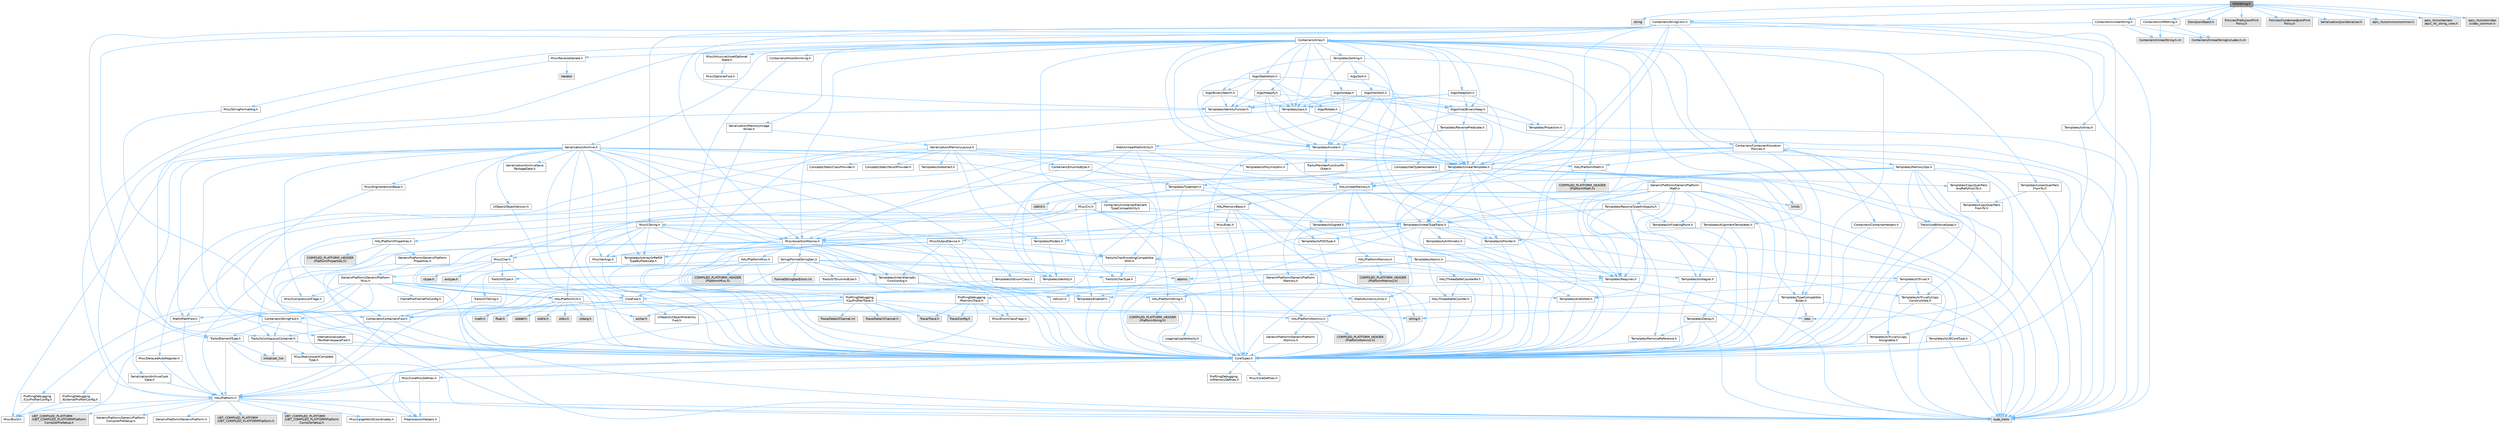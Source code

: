 digraph "UtilsString.h"
{
 // INTERACTIVE_SVG=YES
 // LATEX_PDF_SIZE
  bgcolor="transparent";
  edge [fontname=Helvetica,fontsize=10,labelfontname=Helvetica,labelfontsize=10];
  node [fontname=Helvetica,fontsize=10,shape=box,height=0.2,width=0.4];
  Node1 [id="Node000001",label="UtilsString.h",height=0.2,width=0.4,color="gray40", fillcolor="grey60", style="filled", fontcolor="black",tooltip=" "];
  Node1 -> Node2 [id="edge1_Node000001_Node000002",color="steelblue1",style="solid",tooltip=" "];
  Node2 [id="Node000002",label="string",height=0.2,width=0.4,color="grey60", fillcolor="#E0E0E0", style="filled",tooltip=" "];
  Node1 -> Node3 [id="edge2_Node000001_Node000003",color="steelblue1",style="solid",tooltip=" "];
  Node3 [id="Node000003",label="Containers/StringConv.h",height=0.2,width=0.4,color="grey40", fillcolor="white", style="filled",URL="$d3/ddf/StringConv_8h.html",tooltip=" "];
  Node3 -> Node4 [id="edge3_Node000003_Node000004",color="steelblue1",style="solid",tooltip=" "];
  Node4 [id="Node000004",label="CoreTypes.h",height=0.2,width=0.4,color="grey40", fillcolor="white", style="filled",URL="$dc/dec/CoreTypes_8h.html",tooltip=" "];
  Node4 -> Node5 [id="edge4_Node000004_Node000005",color="steelblue1",style="solid",tooltip=" "];
  Node5 [id="Node000005",label="HAL/Platform.h",height=0.2,width=0.4,color="grey40", fillcolor="white", style="filled",URL="$d9/dd0/Platform_8h.html",tooltip=" "];
  Node5 -> Node6 [id="edge5_Node000005_Node000006",color="steelblue1",style="solid",tooltip=" "];
  Node6 [id="Node000006",label="Misc/Build.h",height=0.2,width=0.4,color="grey40", fillcolor="white", style="filled",URL="$d3/dbb/Build_8h.html",tooltip=" "];
  Node5 -> Node7 [id="edge6_Node000005_Node000007",color="steelblue1",style="solid",tooltip=" "];
  Node7 [id="Node000007",label="Misc/LargeWorldCoordinates.h",height=0.2,width=0.4,color="grey40", fillcolor="white", style="filled",URL="$d2/dcb/LargeWorldCoordinates_8h.html",tooltip=" "];
  Node5 -> Node8 [id="edge7_Node000005_Node000008",color="steelblue1",style="solid",tooltip=" "];
  Node8 [id="Node000008",label="type_traits",height=0.2,width=0.4,color="grey60", fillcolor="#E0E0E0", style="filled",tooltip=" "];
  Node5 -> Node9 [id="edge8_Node000005_Node000009",color="steelblue1",style="solid",tooltip=" "];
  Node9 [id="Node000009",label="PreprocessorHelpers.h",height=0.2,width=0.4,color="grey40", fillcolor="white", style="filled",URL="$db/ddb/PreprocessorHelpers_8h.html",tooltip=" "];
  Node5 -> Node10 [id="edge9_Node000005_Node000010",color="steelblue1",style="solid",tooltip=" "];
  Node10 [id="Node000010",label="UBT_COMPILED_PLATFORM\l/UBT_COMPILED_PLATFORMPlatform\lCompilerPreSetup.h",height=0.2,width=0.4,color="grey60", fillcolor="#E0E0E0", style="filled",tooltip=" "];
  Node5 -> Node11 [id="edge10_Node000005_Node000011",color="steelblue1",style="solid",tooltip=" "];
  Node11 [id="Node000011",label="GenericPlatform/GenericPlatform\lCompilerPreSetup.h",height=0.2,width=0.4,color="grey40", fillcolor="white", style="filled",URL="$d9/dc8/GenericPlatformCompilerPreSetup_8h.html",tooltip=" "];
  Node5 -> Node12 [id="edge11_Node000005_Node000012",color="steelblue1",style="solid",tooltip=" "];
  Node12 [id="Node000012",label="GenericPlatform/GenericPlatform.h",height=0.2,width=0.4,color="grey40", fillcolor="white", style="filled",URL="$d6/d84/GenericPlatform_8h.html",tooltip=" "];
  Node5 -> Node13 [id="edge12_Node000005_Node000013",color="steelblue1",style="solid",tooltip=" "];
  Node13 [id="Node000013",label="UBT_COMPILED_PLATFORM\l/UBT_COMPILED_PLATFORMPlatform.h",height=0.2,width=0.4,color="grey60", fillcolor="#E0E0E0", style="filled",tooltip=" "];
  Node5 -> Node14 [id="edge13_Node000005_Node000014",color="steelblue1",style="solid",tooltip=" "];
  Node14 [id="Node000014",label="UBT_COMPILED_PLATFORM\l/UBT_COMPILED_PLATFORMPlatform\lCompilerSetup.h",height=0.2,width=0.4,color="grey60", fillcolor="#E0E0E0", style="filled",tooltip=" "];
  Node4 -> Node15 [id="edge14_Node000004_Node000015",color="steelblue1",style="solid",tooltip=" "];
  Node15 [id="Node000015",label="ProfilingDebugging\l/UMemoryDefines.h",height=0.2,width=0.4,color="grey40", fillcolor="white", style="filled",URL="$d2/da2/UMemoryDefines_8h.html",tooltip=" "];
  Node4 -> Node16 [id="edge15_Node000004_Node000016",color="steelblue1",style="solid",tooltip=" "];
  Node16 [id="Node000016",label="Misc/CoreMiscDefines.h",height=0.2,width=0.4,color="grey40", fillcolor="white", style="filled",URL="$da/d38/CoreMiscDefines_8h.html",tooltip=" "];
  Node16 -> Node5 [id="edge16_Node000016_Node000005",color="steelblue1",style="solid",tooltip=" "];
  Node16 -> Node9 [id="edge17_Node000016_Node000009",color="steelblue1",style="solid",tooltip=" "];
  Node4 -> Node17 [id="edge18_Node000004_Node000017",color="steelblue1",style="solid",tooltip=" "];
  Node17 [id="Node000017",label="Misc/CoreDefines.h",height=0.2,width=0.4,color="grey40", fillcolor="white", style="filled",URL="$d3/dd2/CoreDefines_8h.html",tooltip=" "];
  Node3 -> Node18 [id="edge19_Node000003_Node000018",color="steelblue1",style="solid",tooltip=" "];
  Node18 [id="Node000018",label="Misc/AssertionMacros.h",height=0.2,width=0.4,color="grey40", fillcolor="white", style="filled",URL="$d0/dfa/AssertionMacros_8h.html",tooltip=" "];
  Node18 -> Node4 [id="edge20_Node000018_Node000004",color="steelblue1",style="solid",tooltip=" "];
  Node18 -> Node5 [id="edge21_Node000018_Node000005",color="steelblue1",style="solid",tooltip=" "];
  Node18 -> Node19 [id="edge22_Node000018_Node000019",color="steelblue1",style="solid",tooltip=" "];
  Node19 [id="Node000019",label="HAL/PlatformMisc.h",height=0.2,width=0.4,color="grey40", fillcolor="white", style="filled",URL="$d0/df5/PlatformMisc_8h.html",tooltip=" "];
  Node19 -> Node4 [id="edge23_Node000019_Node000004",color="steelblue1",style="solid",tooltip=" "];
  Node19 -> Node20 [id="edge24_Node000019_Node000020",color="steelblue1",style="solid",tooltip=" "];
  Node20 [id="Node000020",label="GenericPlatform/GenericPlatform\lMisc.h",height=0.2,width=0.4,color="grey40", fillcolor="white", style="filled",URL="$db/d9a/GenericPlatformMisc_8h.html",tooltip=" "];
  Node20 -> Node21 [id="edge25_Node000020_Node000021",color="steelblue1",style="solid",tooltip=" "];
  Node21 [id="Node000021",label="Containers/StringFwd.h",height=0.2,width=0.4,color="grey40", fillcolor="white", style="filled",URL="$df/d37/StringFwd_8h.html",tooltip=" "];
  Node21 -> Node4 [id="edge26_Node000021_Node000004",color="steelblue1",style="solid",tooltip=" "];
  Node21 -> Node22 [id="edge27_Node000021_Node000022",color="steelblue1",style="solid",tooltip=" "];
  Node22 [id="Node000022",label="Traits/ElementType.h",height=0.2,width=0.4,color="grey40", fillcolor="white", style="filled",URL="$d5/d4f/ElementType_8h.html",tooltip=" "];
  Node22 -> Node5 [id="edge28_Node000022_Node000005",color="steelblue1",style="solid",tooltip=" "];
  Node22 -> Node23 [id="edge29_Node000022_Node000023",color="steelblue1",style="solid",tooltip=" "];
  Node23 [id="Node000023",label="initializer_list",height=0.2,width=0.4,color="grey60", fillcolor="#E0E0E0", style="filled",tooltip=" "];
  Node22 -> Node8 [id="edge30_Node000022_Node000008",color="steelblue1",style="solid",tooltip=" "];
  Node21 -> Node24 [id="edge31_Node000021_Node000024",color="steelblue1",style="solid",tooltip=" "];
  Node24 [id="Node000024",label="Traits/IsContiguousContainer.h",height=0.2,width=0.4,color="grey40", fillcolor="white", style="filled",URL="$d5/d3c/IsContiguousContainer_8h.html",tooltip=" "];
  Node24 -> Node4 [id="edge32_Node000024_Node000004",color="steelblue1",style="solid",tooltip=" "];
  Node24 -> Node25 [id="edge33_Node000024_Node000025",color="steelblue1",style="solid",tooltip=" "];
  Node25 [id="Node000025",label="Misc/StaticAssertComplete\lType.h",height=0.2,width=0.4,color="grey40", fillcolor="white", style="filled",URL="$d5/d4e/StaticAssertCompleteType_8h.html",tooltip=" "];
  Node24 -> Node23 [id="edge34_Node000024_Node000023",color="steelblue1",style="solid",tooltip=" "];
  Node20 -> Node26 [id="edge35_Node000020_Node000026",color="steelblue1",style="solid",tooltip=" "];
  Node26 [id="Node000026",label="CoreFwd.h",height=0.2,width=0.4,color="grey40", fillcolor="white", style="filled",URL="$d1/d1e/CoreFwd_8h.html",tooltip=" "];
  Node26 -> Node4 [id="edge36_Node000026_Node000004",color="steelblue1",style="solid",tooltip=" "];
  Node26 -> Node27 [id="edge37_Node000026_Node000027",color="steelblue1",style="solid",tooltip=" "];
  Node27 [id="Node000027",label="Containers/ContainersFwd.h",height=0.2,width=0.4,color="grey40", fillcolor="white", style="filled",URL="$d4/d0a/ContainersFwd_8h.html",tooltip=" "];
  Node27 -> Node5 [id="edge38_Node000027_Node000005",color="steelblue1",style="solid",tooltip=" "];
  Node27 -> Node4 [id="edge39_Node000027_Node000004",color="steelblue1",style="solid",tooltip=" "];
  Node27 -> Node24 [id="edge40_Node000027_Node000024",color="steelblue1",style="solid",tooltip=" "];
  Node26 -> Node28 [id="edge41_Node000026_Node000028",color="steelblue1",style="solid",tooltip=" "];
  Node28 [id="Node000028",label="Math/MathFwd.h",height=0.2,width=0.4,color="grey40", fillcolor="white", style="filled",URL="$d2/d10/MathFwd_8h.html",tooltip=" "];
  Node28 -> Node5 [id="edge42_Node000028_Node000005",color="steelblue1",style="solid",tooltip=" "];
  Node26 -> Node29 [id="edge43_Node000026_Node000029",color="steelblue1",style="solid",tooltip=" "];
  Node29 [id="Node000029",label="UObject/UObjectHierarchy\lFwd.h",height=0.2,width=0.4,color="grey40", fillcolor="white", style="filled",URL="$d3/d13/UObjectHierarchyFwd_8h.html",tooltip=" "];
  Node20 -> Node4 [id="edge44_Node000020_Node000004",color="steelblue1",style="solid",tooltip=" "];
  Node20 -> Node30 [id="edge45_Node000020_Node000030",color="steelblue1",style="solid",tooltip=" "];
  Node30 [id="Node000030",label="FramePro/FrameProConfig.h",height=0.2,width=0.4,color="grey40", fillcolor="white", style="filled",URL="$d7/d90/FrameProConfig_8h.html",tooltip=" "];
  Node20 -> Node31 [id="edge46_Node000020_Node000031",color="steelblue1",style="solid",tooltip=" "];
  Node31 [id="Node000031",label="HAL/PlatformCrt.h",height=0.2,width=0.4,color="grey40", fillcolor="white", style="filled",URL="$d8/d75/PlatformCrt_8h.html",tooltip=" "];
  Node31 -> Node32 [id="edge47_Node000031_Node000032",color="steelblue1",style="solid",tooltip=" "];
  Node32 [id="Node000032",label="new",height=0.2,width=0.4,color="grey60", fillcolor="#E0E0E0", style="filled",tooltip=" "];
  Node31 -> Node33 [id="edge48_Node000031_Node000033",color="steelblue1",style="solid",tooltip=" "];
  Node33 [id="Node000033",label="wchar.h",height=0.2,width=0.4,color="grey60", fillcolor="#E0E0E0", style="filled",tooltip=" "];
  Node31 -> Node34 [id="edge49_Node000031_Node000034",color="steelblue1",style="solid",tooltip=" "];
  Node34 [id="Node000034",label="stddef.h",height=0.2,width=0.4,color="grey60", fillcolor="#E0E0E0", style="filled",tooltip=" "];
  Node31 -> Node35 [id="edge50_Node000031_Node000035",color="steelblue1",style="solid",tooltip=" "];
  Node35 [id="Node000035",label="stdlib.h",height=0.2,width=0.4,color="grey60", fillcolor="#E0E0E0", style="filled",tooltip=" "];
  Node31 -> Node36 [id="edge51_Node000031_Node000036",color="steelblue1",style="solid",tooltip=" "];
  Node36 [id="Node000036",label="stdio.h",height=0.2,width=0.4,color="grey60", fillcolor="#E0E0E0", style="filled",tooltip=" "];
  Node31 -> Node37 [id="edge52_Node000031_Node000037",color="steelblue1",style="solid",tooltip=" "];
  Node37 [id="Node000037",label="stdarg.h",height=0.2,width=0.4,color="grey60", fillcolor="#E0E0E0", style="filled",tooltip=" "];
  Node31 -> Node38 [id="edge53_Node000031_Node000038",color="steelblue1",style="solid",tooltip=" "];
  Node38 [id="Node000038",label="math.h",height=0.2,width=0.4,color="grey60", fillcolor="#E0E0E0", style="filled",tooltip=" "];
  Node31 -> Node39 [id="edge54_Node000031_Node000039",color="steelblue1",style="solid",tooltip=" "];
  Node39 [id="Node000039",label="float.h",height=0.2,width=0.4,color="grey60", fillcolor="#E0E0E0", style="filled",tooltip=" "];
  Node31 -> Node40 [id="edge55_Node000031_Node000040",color="steelblue1",style="solid",tooltip=" "];
  Node40 [id="Node000040",label="string.h",height=0.2,width=0.4,color="grey60", fillcolor="#E0E0E0", style="filled",tooltip=" "];
  Node20 -> Node41 [id="edge56_Node000020_Node000041",color="steelblue1",style="solid",tooltip=" "];
  Node41 [id="Node000041",label="Math/NumericLimits.h",height=0.2,width=0.4,color="grey40", fillcolor="white", style="filled",URL="$df/d1b/NumericLimits_8h.html",tooltip=" "];
  Node41 -> Node4 [id="edge57_Node000041_Node000004",color="steelblue1",style="solid",tooltip=" "];
  Node20 -> Node42 [id="edge58_Node000020_Node000042",color="steelblue1",style="solid",tooltip=" "];
  Node42 [id="Node000042",label="Misc/CompressionFlags.h",height=0.2,width=0.4,color="grey40", fillcolor="white", style="filled",URL="$d9/d76/CompressionFlags_8h.html",tooltip=" "];
  Node20 -> Node43 [id="edge59_Node000020_Node000043",color="steelblue1",style="solid",tooltip=" "];
  Node43 [id="Node000043",label="Misc/EnumClassFlags.h",height=0.2,width=0.4,color="grey40", fillcolor="white", style="filled",URL="$d8/de7/EnumClassFlags_8h.html",tooltip=" "];
  Node20 -> Node44 [id="edge60_Node000020_Node000044",color="steelblue1",style="solid",tooltip=" "];
  Node44 [id="Node000044",label="ProfilingDebugging\l/CsvProfilerConfig.h",height=0.2,width=0.4,color="grey40", fillcolor="white", style="filled",URL="$d3/d88/CsvProfilerConfig_8h.html",tooltip=" "];
  Node44 -> Node6 [id="edge61_Node000044_Node000006",color="steelblue1",style="solid",tooltip=" "];
  Node20 -> Node45 [id="edge62_Node000020_Node000045",color="steelblue1",style="solid",tooltip=" "];
  Node45 [id="Node000045",label="ProfilingDebugging\l/ExternalProfilerConfig.h",height=0.2,width=0.4,color="grey40", fillcolor="white", style="filled",URL="$d3/dbb/ExternalProfilerConfig_8h.html",tooltip=" "];
  Node45 -> Node6 [id="edge63_Node000045_Node000006",color="steelblue1",style="solid",tooltip=" "];
  Node19 -> Node46 [id="edge64_Node000019_Node000046",color="steelblue1",style="solid",tooltip=" "];
  Node46 [id="Node000046",label="COMPILED_PLATFORM_HEADER\l(PlatformMisc.h)",height=0.2,width=0.4,color="grey60", fillcolor="#E0E0E0", style="filled",tooltip=" "];
  Node19 -> Node47 [id="edge65_Node000019_Node000047",color="steelblue1",style="solid",tooltip=" "];
  Node47 [id="Node000047",label="ProfilingDebugging\l/CpuProfilerTrace.h",height=0.2,width=0.4,color="grey40", fillcolor="white", style="filled",URL="$da/dcb/CpuProfilerTrace_8h.html",tooltip=" "];
  Node47 -> Node4 [id="edge66_Node000047_Node000004",color="steelblue1",style="solid",tooltip=" "];
  Node47 -> Node27 [id="edge67_Node000047_Node000027",color="steelblue1",style="solid",tooltip=" "];
  Node47 -> Node48 [id="edge68_Node000047_Node000048",color="steelblue1",style="solid",tooltip=" "];
  Node48 [id="Node000048",label="HAL/PlatformAtomics.h",height=0.2,width=0.4,color="grey40", fillcolor="white", style="filled",URL="$d3/d36/PlatformAtomics_8h.html",tooltip=" "];
  Node48 -> Node4 [id="edge69_Node000048_Node000004",color="steelblue1",style="solid",tooltip=" "];
  Node48 -> Node49 [id="edge70_Node000048_Node000049",color="steelblue1",style="solid",tooltip=" "];
  Node49 [id="Node000049",label="GenericPlatform/GenericPlatform\lAtomics.h",height=0.2,width=0.4,color="grey40", fillcolor="white", style="filled",URL="$da/d72/GenericPlatformAtomics_8h.html",tooltip=" "];
  Node49 -> Node4 [id="edge71_Node000049_Node000004",color="steelblue1",style="solid",tooltip=" "];
  Node48 -> Node50 [id="edge72_Node000048_Node000050",color="steelblue1",style="solid",tooltip=" "];
  Node50 [id="Node000050",label="COMPILED_PLATFORM_HEADER\l(PlatformAtomics.h)",height=0.2,width=0.4,color="grey60", fillcolor="#E0E0E0", style="filled",tooltip=" "];
  Node47 -> Node9 [id="edge73_Node000047_Node000009",color="steelblue1",style="solid",tooltip=" "];
  Node47 -> Node6 [id="edge74_Node000047_Node000006",color="steelblue1",style="solid",tooltip=" "];
  Node47 -> Node51 [id="edge75_Node000047_Node000051",color="steelblue1",style="solid",tooltip=" "];
  Node51 [id="Node000051",label="Trace/Config.h",height=0.2,width=0.4,color="grey60", fillcolor="#E0E0E0", style="filled",tooltip=" "];
  Node47 -> Node52 [id="edge76_Node000047_Node000052",color="steelblue1",style="solid",tooltip=" "];
  Node52 [id="Node000052",label="Trace/Detail/Channel.h",height=0.2,width=0.4,color="grey60", fillcolor="#E0E0E0", style="filled",tooltip=" "];
  Node47 -> Node53 [id="edge77_Node000047_Node000053",color="steelblue1",style="solid",tooltip=" "];
  Node53 [id="Node000053",label="Trace/Detail/Channel.inl",height=0.2,width=0.4,color="grey60", fillcolor="#E0E0E0", style="filled",tooltip=" "];
  Node47 -> Node54 [id="edge78_Node000047_Node000054",color="steelblue1",style="solid",tooltip=" "];
  Node54 [id="Node000054",label="Trace/Trace.h",height=0.2,width=0.4,color="grey60", fillcolor="#E0E0E0", style="filled",tooltip=" "];
  Node18 -> Node9 [id="edge79_Node000018_Node000009",color="steelblue1",style="solid",tooltip=" "];
  Node18 -> Node55 [id="edge80_Node000018_Node000055",color="steelblue1",style="solid",tooltip=" "];
  Node55 [id="Node000055",label="Templates/EnableIf.h",height=0.2,width=0.4,color="grey40", fillcolor="white", style="filled",URL="$d7/d60/EnableIf_8h.html",tooltip=" "];
  Node55 -> Node4 [id="edge81_Node000055_Node000004",color="steelblue1",style="solid",tooltip=" "];
  Node18 -> Node56 [id="edge82_Node000018_Node000056",color="steelblue1",style="solid",tooltip=" "];
  Node56 [id="Node000056",label="Templates/IsArrayOrRefOf\lTypeByPredicate.h",height=0.2,width=0.4,color="grey40", fillcolor="white", style="filled",URL="$d6/da1/IsArrayOrRefOfTypeByPredicate_8h.html",tooltip=" "];
  Node56 -> Node4 [id="edge83_Node000056_Node000004",color="steelblue1",style="solid",tooltip=" "];
  Node18 -> Node57 [id="edge84_Node000018_Node000057",color="steelblue1",style="solid",tooltip=" "];
  Node57 [id="Node000057",label="Templates/IsValidVariadic\lFunctionArg.h",height=0.2,width=0.4,color="grey40", fillcolor="white", style="filled",URL="$d0/dc8/IsValidVariadicFunctionArg_8h.html",tooltip=" "];
  Node57 -> Node4 [id="edge85_Node000057_Node000004",color="steelblue1",style="solid",tooltip=" "];
  Node57 -> Node58 [id="edge86_Node000057_Node000058",color="steelblue1",style="solid",tooltip=" "];
  Node58 [id="Node000058",label="IsEnum.h",height=0.2,width=0.4,color="grey40", fillcolor="white", style="filled",URL="$d4/de5/IsEnum_8h.html",tooltip=" "];
  Node57 -> Node8 [id="edge87_Node000057_Node000008",color="steelblue1",style="solid",tooltip=" "];
  Node18 -> Node59 [id="edge88_Node000018_Node000059",color="steelblue1",style="solid",tooltip=" "];
  Node59 [id="Node000059",label="Traits/IsCharEncodingCompatible\lWith.h",height=0.2,width=0.4,color="grey40", fillcolor="white", style="filled",URL="$df/dd1/IsCharEncodingCompatibleWith_8h.html",tooltip=" "];
  Node59 -> Node8 [id="edge89_Node000059_Node000008",color="steelblue1",style="solid",tooltip=" "];
  Node59 -> Node60 [id="edge90_Node000059_Node000060",color="steelblue1",style="solid",tooltip=" "];
  Node60 [id="Node000060",label="Traits/IsCharType.h",height=0.2,width=0.4,color="grey40", fillcolor="white", style="filled",URL="$db/d51/IsCharType_8h.html",tooltip=" "];
  Node60 -> Node4 [id="edge91_Node000060_Node000004",color="steelblue1",style="solid",tooltip=" "];
  Node18 -> Node61 [id="edge92_Node000018_Node000061",color="steelblue1",style="solid",tooltip=" "];
  Node61 [id="Node000061",label="Misc/VarArgs.h",height=0.2,width=0.4,color="grey40", fillcolor="white", style="filled",URL="$d5/d6f/VarArgs_8h.html",tooltip=" "];
  Node61 -> Node4 [id="edge93_Node000061_Node000004",color="steelblue1",style="solid",tooltip=" "];
  Node18 -> Node62 [id="edge94_Node000018_Node000062",color="steelblue1",style="solid",tooltip=" "];
  Node62 [id="Node000062",label="String/FormatStringSan.h",height=0.2,width=0.4,color="grey40", fillcolor="white", style="filled",URL="$d3/d8b/FormatStringSan_8h.html",tooltip=" "];
  Node62 -> Node8 [id="edge95_Node000062_Node000008",color="steelblue1",style="solid",tooltip=" "];
  Node62 -> Node4 [id="edge96_Node000062_Node000004",color="steelblue1",style="solid",tooltip=" "];
  Node62 -> Node63 [id="edge97_Node000062_Node000063",color="steelblue1",style="solid",tooltip=" "];
  Node63 [id="Node000063",label="Templates/Requires.h",height=0.2,width=0.4,color="grey40", fillcolor="white", style="filled",URL="$dc/d96/Requires_8h.html",tooltip=" "];
  Node63 -> Node55 [id="edge98_Node000063_Node000055",color="steelblue1",style="solid",tooltip=" "];
  Node63 -> Node8 [id="edge99_Node000063_Node000008",color="steelblue1",style="solid",tooltip=" "];
  Node62 -> Node64 [id="edge100_Node000062_Node000064",color="steelblue1",style="solid",tooltip=" "];
  Node64 [id="Node000064",label="Templates/Identity.h",height=0.2,width=0.4,color="grey40", fillcolor="white", style="filled",URL="$d0/dd5/Identity_8h.html",tooltip=" "];
  Node62 -> Node57 [id="edge101_Node000062_Node000057",color="steelblue1",style="solid",tooltip=" "];
  Node62 -> Node60 [id="edge102_Node000062_Node000060",color="steelblue1",style="solid",tooltip=" "];
  Node62 -> Node65 [id="edge103_Node000062_Node000065",color="steelblue1",style="solid",tooltip=" "];
  Node65 [id="Node000065",label="Traits/IsTEnumAsByte.h",height=0.2,width=0.4,color="grey40", fillcolor="white", style="filled",URL="$d1/de6/IsTEnumAsByte_8h.html",tooltip=" "];
  Node62 -> Node66 [id="edge104_Node000062_Node000066",color="steelblue1",style="solid",tooltip=" "];
  Node66 [id="Node000066",label="Traits/IsTString.h",height=0.2,width=0.4,color="grey40", fillcolor="white", style="filled",URL="$d0/df8/IsTString_8h.html",tooltip=" "];
  Node66 -> Node27 [id="edge105_Node000066_Node000027",color="steelblue1",style="solid",tooltip=" "];
  Node62 -> Node27 [id="edge106_Node000062_Node000027",color="steelblue1",style="solid",tooltip=" "];
  Node62 -> Node67 [id="edge107_Node000062_Node000067",color="steelblue1",style="solid",tooltip=" "];
  Node67 [id="Node000067",label="FormatStringSanErrors.inl",height=0.2,width=0.4,color="grey60", fillcolor="#E0E0E0", style="filled",tooltip=" "];
  Node18 -> Node68 [id="edge108_Node000018_Node000068",color="steelblue1",style="solid",tooltip=" "];
  Node68 [id="Node000068",label="atomic",height=0.2,width=0.4,color="grey60", fillcolor="#E0E0E0", style="filled",tooltip=" "];
  Node3 -> Node69 [id="edge109_Node000003_Node000069",color="steelblue1",style="solid",tooltip=" "];
  Node69 [id="Node000069",label="Containers/ContainerAllocation\lPolicies.h",height=0.2,width=0.4,color="grey40", fillcolor="white", style="filled",URL="$d7/dff/ContainerAllocationPolicies_8h.html",tooltip=" "];
  Node69 -> Node4 [id="edge110_Node000069_Node000004",color="steelblue1",style="solid",tooltip=" "];
  Node69 -> Node70 [id="edge111_Node000069_Node000070",color="steelblue1",style="solid",tooltip=" "];
  Node70 [id="Node000070",label="Containers/ContainerHelpers.h",height=0.2,width=0.4,color="grey40", fillcolor="white", style="filled",URL="$d7/d33/ContainerHelpers_8h.html",tooltip=" "];
  Node70 -> Node4 [id="edge112_Node000070_Node000004",color="steelblue1",style="solid",tooltip=" "];
  Node69 -> Node69 [id="edge113_Node000069_Node000069",color="steelblue1",style="solid",tooltip=" "];
  Node69 -> Node71 [id="edge114_Node000069_Node000071",color="steelblue1",style="solid",tooltip=" "];
  Node71 [id="Node000071",label="HAL/PlatformMath.h",height=0.2,width=0.4,color="grey40", fillcolor="white", style="filled",URL="$dc/d53/PlatformMath_8h.html",tooltip=" "];
  Node71 -> Node4 [id="edge115_Node000071_Node000004",color="steelblue1",style="solid",tooltip=" "];
  Node71 -> Node72 [id="edge116_Node000071_Node000072",color="steelblue1",style="solid",tooltip=" "];
  Node72 [id="Node000072",label="GenericPlatform/GenericPlatform\lMath.h",height=0.2,width=0.4,color="grey40", fillcolor="white", style="filled",URL="$d5/d79/GenericPlatformMath_8h.html",tooltip=" "];
  Node72 -> Node4 [id="edge117_Node000072_Node000004",color="steelblue1",style="solid",tooltip=" "];
  Node72 -> Node27 [id="edge118_Node000072_Node000027",color="steelblue1",style="solid",tooltip=" "];
  Node72 -> Node31 [id="edge119_Node000072_Node000031",color="steelblue1",style="solid",tooltip=" "];
  Node72 -> Node73 [id="edge120_Node000072_Node000073",color="steelblue1",style="solid",tooltip=" "];
  Node73 [id="Node000073",label="Templates/AndOrNot.h",height=0.2,width=0.4,color="grey40", fillcolor="white", style="filled",URL="$db/d0a/AndOrNot_8h.html",tooltip=" "];
  Node73 -> Node4 [id="edge121_Node000073_Node000004",color="steelblue1",style="solid",tooltip=" "];
  Node72 -> Node74 [id="edge122_Node000072_Node000074",color="steelblue1",style="solid",tooltip=" "];
  Node74 [id="Node000074",label="Templates/Decay.h",height=0.2,width=0.4,color="grey40", fillcolor="white", style="filled",URL="$dd/d0f/Decay_8h.html",tooltip=" "];
  Node74 -> Node4 [id="edge123_Node000074_Node000004",color="steelblue1",style="solid",tooltip=" "];
  Node74 -> Node75 [id="edge124_Node000074_Node000075",color="steelblue1",style="solid",tooltip=" "];
  Node75 [id="Node000075",label="Templates/RemoveReference.h",height=0.2,width=0.4,color="grey40", fillcolor="white", style="filled",URL="$da/dbe/RemoveReference_8h.html",tooltip=" "];
  Node75 -> Node4 [id="edge125_Node000075_Node000004",color="steelblue1",style="solid",tooltip=" "];
  Node74 -> Node8 [id="edge126_Node000074_Node000008",color="steelblue1",style="solid",tooltip=" "];
  Node72 -> Node76 [id="edge127_Node000072_Node000076",color="steelblue1",style="solid",tooltip=" "];
  Node76 [id="Node000076",label="Templates/IsFloatingPoint.h",height=0.2,width=0.4,color="grey40", fillcolor="white", style="filled",URL="$d3/d11/IsFloatingPoint_8h.html",tooltip=" "];
  Node76 -> Node4 [id="edge128_Node000076_Node000004",color="steelblue1",style="solid",tooltip=" "];
  Node72 -> Node77 [id="edge129_Node000072_Node000077",color="steelblue1",style="solid",tooltip=" "];
  Node77 [id="Node000077",label="Templates/UnrealTypeTraits.h",height=0.2,width=0.4,color="grey40", fillcolor="white", style="filled",URL="$d2/d2d/UnrealTypeTraits_8h.html",tooltip=" "];
  Node77 -> Node4 [id="edge130_Node000077_Node000004",color="steelblue1",style="solid",tooltip=" "];
  Node77 -> Node78 [id="edge131_Node000077_Node000078",color="steelblue1",style="solid",tooltip=" "];
  Node78 [id="Node000078",label="Templates/IsPointer.h",height=0.2,width=0.4,color="grey40", fillcolor="white", style="filled",URL="$d7/d05/IsPointer_8h.html",tooltip=" "];
  Node78 -> Node4 [id="edge132_Node000078_Node000004",color="steelblue1",style="solid",tooltip=" "];
  Node77 -> Node18 [id="edge133_Node000077_Node000018",color="steelblue1",style="solid",tooltip=" "];
  Node77 -> Node73 [id="edge134_Node000077_Node000073",color="steelblue1",style="solid",tooltip=" "];
  Node77 -> Node55 [id="edge135_Node000077_Node000055",color="steelblue1",style="solid",tooltip=" "];
  Node77 -> Node79 [id="edge136_Node000077_Node000079",color="steelblue1",style="solid",tooltip=" "];
  Node79 [id="Node000079",label="Templates/IsArithmetic.h",height=0.2,width=0.4,color="grey40", fillcolor="white", style="filled",URL="$d2/d5d/IsArithmetic_8h.html",tooltip=" "];
  Node79 -> Node4 [id="edge137_Node000079_Node000004",color="steelblue1",style="solid",tooltip=" "];
  Node77 -> Node58 [id="edge138_Node000077_Node000058",color="steelblue1",style="solid",tooltip=" "];
  Node77 -> Node80 [id="edge139_Node000077_Node000080",color="steelblue1",style="solid",tooltip=" "];
  Node80 [id="Node000080",label="Templates/Models.h",height=0.2,width=0.4,color="grey40", fillcolor="white", style="filled",URL="$d3/d0c/Models_8h.html",tooltip=" "];
  Node80 -> Node64 [id="edge140_Node000080_Node000064",color="steelblue1",style="solid",tooltip=" "];
  Node77 -> Node81 [id="edge141_Node000077_Node000081",color="steelblue1",style="solid",tooltip=" "];
  Node81 [id="Node000081",label="Templates/IsPODType.h",height=0.2,width=0.4,color="grey40", fillcolor="white", style="filled",URL="$d7/db1/IsPODType_8h.html",tooltip=" "];
  Node81 -> Node4 [id="edge142_Node000081_Node000004",color="steelblue1",style="solid",tooltip=" "];
  Node77 -> Node82 [id="edge143_Node000077_Node000082",color="steelblue1",style="solid",tooltip=" "];
  Node82 [id="Node000082",label="Templates/IsUECoreType.h",height=0.2,width=0.4,color="grey40", fillcolor="white", style="filled",URL="$d1/db8/IsUECoreType_8h.html",tooltip=" "];
  Node82 -> Node4 [id="edge144_Node000082_Node000004",color="steelblue1",style="solid",tooltip=" "];
  Node82 -> Node8 [id="edge145_Node000082_Node000008",color="steelblue1",style="solid",tooltip=" "];
  Node77 -> Node83 [id="edge146_Node000077_Node000083",color="steelblue1",style="solid",tooltip=" "];
  Node83 [id="Node000083",label="Templates/IsTriviallyCopy\lConstructible.h",height=0.2,width=0.4,color="grey40", fillcolor="white", style="filled",URL="$d3/d78/IsTriviallyCopyConstructible_8h.html",tooltip=" "];
  Node83 -> Node4 [id="edge147_Node000083_Node000004",color="steelblue1",style="solid",tooltip=" "];
  Node83 -> Node8 [id="edge148_Node000083_Node000008",color="steelblue1",style="solid",tooltip=" "];
  Node72 -> Node63 [id="edge149_Node000072_Node000063",color="steelblue1",style="solid",tooltip=" "];
  Node72 -> Node84 [id="edge150_Node000072_Node000084",color="steelblue1",style="solid",tooltip=" "];
  Node84 [id="Node000084",label="Templates/ResolveTypeAmbiguity.h",height=0.2,width=0.4,color="grey40", fillcolor="white", style="filled",URL="$df/d1f/ResolveTypeAmbiguity_8h.html",tooltip=" "];
  Node84 -> Node4 [id="edge151_Node000084_Node000004",color="steelblue1",style="solid",tooltip=" "];
  Node84 -> Node76 [id="edge152_Node000084_Node000076",color="steelblue1",style="solid",tooltip=" "];
  Node84 -> Node77 [id="edge153_Node000084_Node000077",color="steelblue1",style="solid",tooltip=" "];
  Node84 -> Node85 [id="edge154_Node000084_Node000085",color="steelblue1",style="solid",tooltip=" "];
  Node85 [id="Node000085",label="Templates/IsSigned.h",height=0.2,width=0.4,color="grey40", fillcolor="white", style="filled",URL="$d8/dd8/IsSigned_8h.html",tooltip=" "];
  Node85 -> Node4 [id="edge155_Node000085_Node000004",color="steelblue1",style="solid",tooltip=" "];
  Node84 -> Node86 [id="edge156_Node000084_Node000086",color="steelblue1",style="solid",tooltip=" "];
  Node86 [id="Node000086",label="Templates/IsIntegral.h",height=0.2,width=0.4,color="grey40", fillcolor="white", style="filled",URL="$da/d64/IsIntegral_8h.html",tooltip=" "];
  Node86 -> Node4 [id="edge157_Node000086_Node000004",color="steelblue1",style="solid",tooltip=" "];
  Node84 -> Node63 [id="edge158_Node000084_Node000063",color="steelblue1",style="solid",tooltip=" "];
  Node72 -> Node87 [id="edge159_Node000072_Node000087",color="steelblue1",style="solid",tooltip=" "];
  Node87 [id="Node000087",label="Templates/TypeCompatible\lBytes.h",height=0.2,width=0.4,color="grey40", fillcolor="white", style="filled",URL="$df/d0a/TypeCompatibleBytes_8h.html",tooltip=" "];
  Node87 -> Node4 [id="edge160_Node000087_Node000004",color="steelblue1",style="solid",tooltip=" "];
  Node87 -> Node40 [id="edge161_Node000087_Node000040",color="steelblue1",style="solid",tooltip=" "];
  Node87 -> Node32 [id="edge162_Node000087_Node000032",color="steelblue1",style="solid",tooltip=" "];
  Node87 -> Node8 [id="edge163_Node000087_Node000008",color="steelblue1",style="solid",tooltip=" "];
  Node72 -> Node88 [id="edge164_Node000072_Node000088",color="steelblue1",style="solid",tooltip=" "];
  Node88 [id="Node000088",label="limits",height=0.2,width=0.4,color="grey60", fillcolor="#E0E0E0", style="filled",tooltip=" "];
  Node72 -> Node8 [id="edge165_Node000072_Node000008",color="steelblue1",style="solid",tooltip=" "];
  Node71 -> Node89 [id="edge166_Node000071_Node000089",color="steelblue1",style="solid",tooltip=" "];
  Node89 [id="Node000089",label="COMPILED_PLATFORM_HEADER\l(PlatformMath.h)",height=0.2,width=0.4,color="grey60", fillcolor="#E0E0E0", style="filled",tooltip=" "];
  Node69 -> Node90 [id="edge167_Node000069_Node000090",color="steelblue1",style="solid",tooltip=" "];
  Node90 [id="Node000090",label="HAL/UnrealMemory.h",height=0.2,width=0.4,color="grey40", fillcolor="white", style="filled",URL="$d9/d96/UnrealMemory_8h.html",tooltip=" "];
  Node90 -> Node4 [id="edge168_Node000090_Node000004",color="steelblue1",style="solid",tooltip=" "];
  Node90 -> Node91 [id="edge169_Node000090_Node000091",color="steelblue1",style="solid",tooltip=" "];
  Node91 [id="Node000091",label="GenericPlatform/GenericPlatform\lMemory.h",height=0.2,width=0.4,color="grey40", fillcolor="white", style="filled",URL="$dd/d22/GenericPlatformMemory_8h.html",tooltip=" "];
  Node91 -> Node26 [id="edge170_Node000091_Node000026",color="steelblue1",style="solid",tooltip=" "];
  Node91 -> Node4 [id="edge171_Node000091_Node000004",color="steelblue1",style="solid",tooltip=" "];
  Node91 -> Node92 [id="edge172_Node000091_Node000092",color="steelblue1",style="solid",tooltip=" "];
  Node92 [id="Node000092",label="HAL/PlatformString.h",height=0.2,width=0.4,color="grey40", fillcolor="white", style="filled",URL="$db/db5/PlatformString_8h.html",tooltip=" "];
  Node92 -> Node4 [id="edge173_Node000092_Node000004",color="steelblue1",style="solid",tooltip=" "];
  Node92 -> Node93 [id="edge174_Node000092_Node000093",color="steelblue1",style="solid",tooltip=" "];
  Node93 [id="Node000093",label="COMPILED_PLATFORM_HEADER\l(PlatformString.h)",height=0.2,width=0.4,color="grey60", fillcolor="#E0E0E0", style="filled",tooltip=" "];
  Node91 -> Node40 [id="edge175_Node000091_Node000040",color="steelblue1",style="solid",tooltip=" "];
  Node91 -> Node33 [id="edge176_Node000091_Node000033",color="steelblue1",style="solid",tooltip=" "];
  Node90 -> Node94 [id="edge177_Node000090_Node000094",color="steelblue1",style="solid",tooltip=" "];
  Node94 [id="Node000094",label="HAL/MemoryBase.h",height=0.2,width=0.4,color="grey40", fillcolor="white", style="filled",URL="$d6/d9f/MemoryBase_8h.html",tooltip=" "];
  Node94 -> Node4 [id="edge178_Node000094_Node000004",color="steelblue1",style="solid",tooltip=" "];
  Node94 -> Node48 [id="edge179_Node000094_Node000048",color="steelblue1",style="solid",tooltip=" "];
  Node94 -> Node31 [id="edge180_Node000094_Node000031",color="steelblue1",style="solid",tooltip=" "];
  Node94 -> Node95 [id="edge181_Node000094_Node000095",color="steelblue1",style="solid",tooltip=" "];
  Node95 [id="Node000095",label="Misc/Exec.h",height=0.2,width=0.4,color="grey40", fillcolor="white", style="filled",URL="$de/ddb/Exec_8h.html",tooltip=" "];
  Node95 -> Node4 [id="edge182_Node000095_Node000004",color="steelblue1",style="solid",tooltip=" "];
  Node95 -> Node18 [id="edge183_Node000095_Node000018",color="steelblue1",style="solid",tooltip=" "];
  Node94 -> Node96 [id="edge184_Node000094_Node000096",color="steelblue1",style="solid",tooltip=" "];
  Node96 [id="Node000096",label="Misc/OutputDevice.h",height=0.2,width=0.4,color="grey40", fillcolor="white", style="filled",URL="$d7/d32/OutputDevice_8h.html",tooltip=" "];
  Node96 -> Node26 [id="edge185_Node000096_Node000026",color="steelblue1",style="solid",tooltip=" "];
  Node96 -> Node4 [id="edge186_Node000096_Node000004",color="steelblue1",style="solid",tooltip=" "];
  Node96 -> Node97 [id="edge187_Node000096_Node000097",color="steelblue1",style="solid",tooltip=" "];
  Node97 [id="Node000097",label="Logging/LogVerbosity.h",height=0.2,width=0.4,color="grey40", fillcolor="white", style="filled",URL="$d2/d8f/LogVerbosity_8h.html",tooltip=" "];
  Node97 -> Node4 [id="edge188_Node000097_Node000004",color="steelblue1",style="solid",tooltip=" "];
  Node96 -> Node61 [id="edge189_Node000096_Node000061",color="steelblue1",style="solid",tooltip=" "];
  Node96 -> Node56 [id="edge190_Node000096_Node000056",color="steelblue1",style="solid",tooltip=" "];
  Node96 -> Node57 [id="edge191_Node000096_Node000057",color="steelblue1",style="solid",tooltip=" "];
  Node96 -> Node59 [id="edge192_Node000096_Node000059",color="steelblue1",style="solid",tooltip=" "];
  Node94 -> Node98 [id="edge193_Node000094_Node000098",color="steelblue1",style="solid",tooltip=" "];
  Node98 [id="Node000098",label="Templates/Atomic.h",height=0.2,width=0.4,color="grey40", fillcolor="white", style="filled",URL="$d3/d91/Atomic_8h.html",tooltip=" "];
  Node98 -> Node99 [id="edge194_Node000098_Node000099",color="steelblue1",style="solid",tooltip=" "];
  Node99 [id="Node000099",label="HAL/ThreadSafeCounter.h",height=0.2,width=0.4,color="grey40", fillcolor="white", style="filled",URL="$dc/dc9/ThreadSafeCounter_8h.html",tooltip=" "];
  Node99 -> Node4 [id="edge195_Node000099_Node000004",color="steelblue1",style="solid",tooltip=" "];
  Node99 -> Node48 [id="edge196_Node000099_Node000048",color="steelblue1",style="solid",tooltip=" "];
  Node98 -> Node100 [id="edge197_Node000098_Node000100",color="steelblue1",style="solid",tooltip=" "];
  Node100 [id="Node000100",label="HAL/ThreadSafeCounter64.h",height=0.2,width=0.4,color="grey40", fillcolor="white", style="filled",URL="$d0/d12/ThreadSafeCounter64_8h.html",tooltip=" "];
  Node100 -> Node4 [id="edge198_Node000100_Node000004",color="steelblue1",style="solid",tooltip=" "];
  Node100 -> Node99 [id="edge199_Node000100_Node000099",color="steelblue1",style="solid",tooltip=" "];
  Node98 -> Node86 [id="edge200_Node000098_Node000086",color="steelblue1",style="solid",tooltip=" "];
  Node98 -> Node101 [id="edge201_Node000098_Node000101",color="steelblue1",style="solid",tooltip=" "];
  Node101 [id="Node000101",label="Templates/IsTrivial.h",height=0.2,width=0.4,color="grey40", fillcolor="white", style="filled",URL="$da/d4c/IsTrivial_8h.html",tooltip=" "];
  Node101 -> Node73 [id="edge202_Node000101_Node000073",color="steelblue1",style="solid",tooltip=" "];
  Node101 -> Node83 [id="edge203_Node000101_Node000083",color="steelblue1",style="solid",tooltip=" "];
  Node101 -> Node102 [id="edge204_Node000101_Node000102",color="steelblue1",style="solid",tooltip=" "];
  Node102 [id="Node000102",label="Templates/IsTriviallyCopy\lAssignable.h",height=0.2,width=0.4,color="grey40", fillcolor="white", style="filled",URL="$d2/df2/IsTriviallyCopyAssignable_8h.html",tooltip=" "];
  Node102 -> Node4 [id="edge205_Node000102_Node000004",color="steelblue1",style="solid",tooltip=" "];
  Node102 -> Node8 [id="edge206_Node000102_Node000008",color="steelblue1",style="solid",tooltip=" "];
  Node101 -> Node8 [id="edge207_Node000101_Node000008",color="steelblue1",style="solid",tooltip=" "];
  Node98 -> Node103 [id="edge208_Node000098_Node000103",color="steelblue1",style="solid",tooltip=" "];
  Node103 [id="Node000103",label="Traits/IntType.h",height=0.2,width=0.4,color="grey40", fillcolor="white", style="filled",URL="$d7/deb/IntType_8h.html",tooltip=" "];
  Node103 -> Node5 [id="edge209_Node000103_Node000005",color="steelblue1",style="solid",tooltip=" "];
  Node98 -> Node68 [id="edge210_Node000098_Node000068",color="steelblue1",style="solid",tooltip=" "];
  Node90 -> Node104 [id="edge211_Node000090_Node000104",color="steelblue1",style="solid",tooltip=" "];
  Node104 [id="Node000104",label="HAL/PlatformMemory.h",height=0.2,width=0.4,color="grey40", fillcolor="white", style="filled",URL="$de/d68/PlatformMemory_8h.html",tooltip=" "];
  Node104 -> Node4 [id="edge212_Node000104_Node000004",color="steelblue1",style="solid",tooltip=" "];
  Node104 -> Node91 [id="edge213_Node000104_Node000091",color="steelblue1",style="solid",tooltip=" "];
  Node104 -> Node105 [id="edge214_Node000104_Node000105",color="steelblue1",style="solid",tooltip=" "];
  Node105 [id="Node000105",label="COMPILED_PLATFORM_HEADER\l(PlatformMemory.h)",height=0.2,width=0.4,color="grey60", fillcolor="#E0E0E0", style="filled",tooltip=" "];
  Node90 -> Node106 [id="edge215_Node000090_Node000106",color="steelblue1",style="solid",tooltip=" "];
  Node106 [id="Node000106",label="ProfilingDebugging\l/MemoryTrace.h",height=0.2,width=0.4,color="grey40", fillcolor="white", style="filled",URL="$da/dd7/MemoryTrace_8h.html",tooltip=" "];
  Node106 -> Node5 [id="edge216_Node000106_Node000005",color="steelblue1",style="solid",tooltip=" "];
  Node106 -> Node43 [id="edge217_Node000106_Node000043",color="steelblue1",style="solid",tooltip=" "];
  Node106 -> Node51 [id="edge218_Node000106_Node000051",color="steelblue1",style="solid",tooltip=" "];
  Node106 -> Node54 [id="edge219_Node000106_Node000054",color="steelblue1",style="solid",tooltip=" "];
  Node90 -> Node78 [id="edge220_Node000090_Node000078",color="steelblue1",style="solid",tooltip=" "];
  Node69 -> Node41 [id="edge221_Node000069_Node000041",color="steelblue1",style="solid",tooltip=" "];
  Node69 -> Node18 [id="edge222_Node000069_Node000018",color="steelblue1",style="solid",tooltip=" "];
  Node69 -> Node107 [id="edge223_Node000069_Node000107",color="steelblue1",style="solid",tooltip=" "];
  Node107 [id="Node000107",label="Templates/IsPolymorphic.h",height=0.2,width=0.4,color="grey40", fillcolor="white", style="filled",URL="$dc/d20/IsPolymorphic_8h.html",tooltip=" "];
  Node69 -> Node108 [id="edge224_Node000069_Node000108",color="steelblue1",style="solid",tooltip=" "];
  Node108 [id="Node000108",label="Templates/MemoryOps.h",height=0.2,width=0.4,color="grey40", fillcolor="white", style="filled",URL="$db/dea/MemoryOps_8h.html",tooltip=" "];
  Node108 -> Node4 [id="edge225_Node000108_Node000004",color="steelblue1",style="solid",tooltip=" "];
  Node108 -> Node90 [id="edge226_Node000108_Node000090",color="steelblue1",style="solid",tooltip=" "];
  Node108 -> Node102 [id="edge227_Node000108_Node000102",color="steelblue1",style="solid",tooltip=" "];
  Node108 -> Node83 [id="edge228_Node000108_Node000083",color="steelblue1",style="solid",tooltip=" "];
  Node108 -> Node63 [id="edge229_Node000108_Node000063",color="steelblue1",style="solid",tooltip=" "];
  Node108 -> Node77 [id="edge230_Node000108_Node000077",color="steelblue1",style="solid",tooltip=" "];
  Node108 -> Node109 [id="edge231_Node000108_Node000109",color="steelblue1",style="solid",tooltip=" "];
  Node109 [id="Node000109",label="Traits/UseBitwiseSwap.h",height=0.2,width=0.4,color="grey40", fillcolor="white", style="filled",URL="$db/df3/UseBitwiseSwap_8h.html",tooltip=" "];
  Node109 -> Node4 [id="edge232_Node000109_Node000004",color="steelblue1",style="solid",tooltip=" "];
  Node109 -> Node8 [id="edge233_Node000109_Node000008",color="steelblue1",style="solid",tooltip=" "];
  Node108 -> Node32 [id="edge234_Node000108_Node000032",color="steelblue1",style="solid",tooltip=" "];
  Node108 -> Node8 [id="edge235_Node000108_Node000008",color="steelblue1",style="solid",tooltip=" "];
  Node69 -> Node87 [id="edge236_Node000069_Node000087",color="steelblue1",style="solid",tooltip=" "];
  Node69 -> Node8 [id="edge237_Node000069_Node000008",color="steelblue1",style="solid",tooltip=" "];
  Node3 -> Node110 [id="edge238_Node000003_Node000110",color="steelblue1",style="solid",tooltip=" "];
  Node110 [id="Node000110",label="Containers/Array.h",height=0.2,width=0.4,color="grey40", fillcolor="white", style="filled",URL="$df/dd0/Array_8h.html",tooltip=" "];
  Node110 -> Node4 [id="edge239_Node000110_Node000004",color="steelblue1",style="solid",tooltip=" "];
  Node110 -> Node18 [id="edge240_Node000110_Node000018",color="steelblue1",style="solid",tooltip=" "];
  Node110 -> Node111 [id="edge241_Node000110_Node000111",color="steelblue1",style="solid",tooltip=" "];
  Node111 [id="Node000111",label="Misc/IntrusiveUnsetOptional\lState.h",height=0.2,width=0.4,color="grey40", fillcolor="white", style="filled",URL="$d2/d0a/IntrusiveUnsetOptionalState_8h.html",tooltip=" "];
  Node111 -> Node112 [id="edge242_Node000111_Node000112",color="steelblue1",style="solid",tooltip=" "];
  Node112 [id="Node000112",label="Misc/OptionalFwd.h",height=0.2,width=0.4,color="grey40", fillcolor="white", style="filled",URL="$dc/d50/OptionalFwd_8h.html",tooltip=" "];
  Node110 -> Node113 [id="edge243_Node000110_Node000113",color="steelblue1",style="solid",tooltip=" "];
  Node113 [id="Node000113",label="Misc/ReverseIterate.h",height=0.2,width=0.4,color="grey40", fillcolor="white", style="filled",URL="$db/de3/ReverseIterate_8h.html",tooltip=" "];
  Node113 -> Node5 [id="edge244_Node000113_Node000005",color="steelblue1",style="solid",tooltip=" "];
  Node113 -> Node114 [id="edge245_Node000113_Node000114",color="steelblue1",style="solid",tooltip=" "];
  Node114 [id="Node000114",label="iterator",height=0.2,width=0.4,color="grey60", fillcolor="#E0E0E0", style="filled",tooltip=" "];
  Node110 -> Node90 [id="edge246_Node000110_Node000090",color="steelblue1",style="solid",tooltip=" "];
  Node110 -> Node77 [id="edge247_Node000110_Node000077",color="steelblue1",style="solid",tooltip=" "];
  Node110 -> Node115 [id="edge248_Node000110_Node000115",color="steelblue1",style="solid",tooltip=" "];
  Node115 [id="Node000115",label="Templates/UnrealTemplate.h",height=0.2,width=0.4,color="grey40", fillcolor="white", style="filled",URL="$d4/d24/UnrealTemplate_8h.html",tooltip=" "];
  Node115 -> Node4 [id="edge249_Node000115_Node000004",color="steelblue1",style="solid",tooltip=" "];
  Node115 -> Node78 [id="edge250_Node000115_Node000078",color="steelblue1",style="solid",tooltip=" "];
  Node115 -> Node90 [id="edge251_Node000115_Node000090",color="steelblue1",style="solid",tooltip=" "];
  Node115 -> Node116 [id="edge252_Node000115_Node000116",color="steelblue1",style="solid",tooltip=" "];
  Node116 [id="Node000116",label="Templates/CopyQualifiers\lAndRefsFromTo.h",height=0.2,width=0.4,color="grey40", fillcolor="white", style="filled",URL="$d3/db3/CopyQualifiersAndRefsFromTo_8h.html",tooltip=" "];
  Node116 -> Node117 [id="edge253_Node000116_Node000117",color="steelblue1",style="solid",tooltip=" "];
  Node117 [id="Node000117",label="Templates/CopyQualifiers\lFromTo.h",height=0.2,width=0.4,color="grey40", fillcolor="white", style="filled",URL="$d5/db4/CopyQualifiersFromTo_8h.html",tooltip=" "];
  Node115 -> Node77 [id="edge254_Node000115_Node000077",color="steelblue1",style="solid",tooltip=" "];
  Node115 -> Node75 [id="edge255_Node000115_Node000075",color="steelblue1",style="solid",tooltip=" "];
  Node115 -> Node63 [id="edge256_Node000115_Node000063",color="steelblue1",style="solid",tooltip=" "];
  Node115 -> Node87 [id="edge257_Node000115_Node000087",color="steelblue1",style="solid",tooltip=" "];
  Node115 -> Node64 [id="edge258_Node000115_Node000064",color="steelblue1",style="solid",tooltip=" "];
  Node115 -> Node24 [id="edge259_Node000115_Node000024",color="steelblue1",style="solid",tooltip=" "];
  Node115 -> Node109 [id="edge260_Node000115_Node000109",color="steelblue1",style="solid",tooltip=" "];
  Node115 -> Node8 [id="edge261_Node000115_Node000008",color="steelblue1",style="solid",tooltip=" "];
  Node110 -> Node118 [id="edge262_Node000110_Node000118",color="steelblue1",style="solid",tooltip=" "];
  Node118 [id="Node000118",label="Containers/AllowShrinking.h",height=0.2,width=0.4,color="grey40", fillcolor="white", style="filled",URL="$d7/d1a/AllowShrinking_8h.html",tooltip=" "];
  Node118 -> Node4 [id="edge263_Node000118_Node000004",color="steelblue1",style="solid",tooltip=" "];
  Node110 -> Node69 [id="edge264_Node000110_Node000069",color="steelblue1",style="solid",tooltip=" "];
  Node110 -> Node119 [id="edge265_Node000110_Node000119",color="steelblue1",style="solid",tooltip=" "];
  Node119 [id="Node000119",label="Containers/ContainerElement\lTypeCompatibility.h",height=0.2,width=0.4,color="grey40", fillcolor="white", style="filled",URL="$df/ddf/ContainerElementTypeCompatibility_8h.html",tooltip=" "];
  Node119 -> Node4 [id="edge266_Node000119_Node000004",color="steelblue1",style="solid",tooltip=" "];
  Node119 -> Node77 [id="edge267_Node000119_Node000077",color="steelblue1",style="solid",tooltip=" "];
  Node110 -> Node120 [id="edge268_Node000110_Node000120",color="steelblue1",style="solid",tooltip=" "];
  Node120 [id="Node000120",label="Serialization/Archive.h",height=0.2,width=0.4,color="grey40", fillcolor="white", style="filled",URL="$d7/d3b/Archive_8h.html",tooltip=" "];
  Node120 -> Node26 [id="edge269_Node000120_Node000026",color="steelblue1",style="solid",tooltip=" "];
  Node120 -> Node4 [id="edge270_Node000120_Node000004",color="steelblue1",style="solid",tooltip=" "];
  Node120 -> Node121 [id="edge271_Node000120_Node000121",color="steelblue1",style="solid",tooltip=" "];
  Node121 [id="Node000121",label="HAL/PlatformProperties.h",height=0.2,width=0.4,color="grey40", fillcolor="white", style="filled",URL="$d9/db0/PlatformProperties_8h.html",tooltip=" "];
  Node121 -> Node4 [id="edge272_Node000121_Node000004",color="steelblue1",style="solid",tooltip=" "];
  Node121 -> Node122 [id="edge273_Node000121_Node000122",color="steelblue1",style="solid",tooltip=" "];
  Node122 [id="Node000122",label="GenericPlatform/GenericPlatform\lProperties.h",height=0.2,width=0.4,color="grey40", fillcolor="white", style="filled",URL="$d2/dcd/GenericPlatformProperties_8h.html",tooltip=" "];
  Node122 -> Node4 [id="edge274_Node000122_Node000004",color="steelblue1",style="solid",tooltip=" "];
  Node122 -> Node20 [id="edge275_Node000122_Node000020",color="steelblue1",style="solid",tooltip=" "];
  Node121 -> Node123 [id="edge276_Node000121_Node000123",color="steelblue1",style="solid",tooltip=" "];
  Node123 [id="Node000123",label="COMPILED_PLATFORM_HEADER\l(PlatformProperties.h)",height=0.2,width=0.4,color="grey60", fillcolor="#E0E0E0", style="filled",tooltip=" "];
  Node120 -> Node124 [id="edge277_Node000120_Node000124",color="steelblue1",style="solid",tooltip=" "];
  Node124 [id="Node000124",label="Internationalization\l/TextNamespaceFwd.h",height=0.2,width=0.4,color="grey40", fillcolor="white", style="filled",URL="$d8/d97/TextNamespaceFwd_8h.html",tooltip=" "];
  Node124 -> Node4 [id="edge278_Node000124_Node000004",color="steelblue1",style="solid",tooltip=" "];
  Node120 -> Node28 [id="edge279_Node000120_Node000028",color="steelblue1",style="solid",tooltip=" "];
  Node120 -> Node18 [id="edge280_Node000120_Node000018",color="steelblue1",style="solid",tooltip=" "];
  Node120 -> Node6 [id="edge281_Node000120_Node000006",color="steelblue1",style="solid",tooltip=" "];
  Node120 -> Node42 [id="edge282_Node000120_Node000042",color="steelblue1",style="solid",tooltip=" "];
  Node120 -> Node125 [id="edge283_Node000120_Node000125",color="steelblue1",style="solid",tooltip=" "];
  Node125 [id="Node000125",label="Misc/EngineVersionBase.h",height=0.2,width=0.4,color="grey40", fillcolor="white", style="filled",URL="$d5/d2b/EngineVersionBase_8h.html",tooltip=" "];
  Node125 -> Node4 [id="edge284_Node000125_Node000004",color="steelblue1",style="solid",tooltip=" "];
  Node120 -> Node61 [id="edge285_Node000120_Node000061",color="steelblue1",style="solid",tooltip=" "];
  Node120 -> Node126 [id="edge286_Node000120_Node000126",color="steelblue1",style="solid",tooltip=" "];
  Node126 [id="Node000126",label="Serialization/ArchiveCook\lData.h",height=0.2,width=0.4,color="grey40", fillcolor="white", style="filled",URL="$dc/db6/ArchiveCookData_8h.html",tooltip=" "];
  Node126 -> Node5 [id="edge287_Node000126_Node000005",color="steelblue1",style="solid",tooltip=" "];
  Node120 -> Node127 [id="edge288_Node000120_Node000127",color="steelblue1",style="solid",tooltip=" "];
  Node127 [id="Node000127",label="Serialization/ArchiveSave\lPackageData.h",height=0.2,width=0.4,color="grey40", fillcolor="white", style="filled",URL="$d1/d37/ArchiveSavePackageData_8h.html",tooltip=" "];
  Node120 -> Node55 [id="edge289_Node000120_Node000055",color="steelblue1",style="solid",tooltip=" "];
  Node120 -> Node56 [id="edge290_Node000120_Node000056",color="steelblue1",style="solid",tooltip=" "];
  Node120 -> Node128 [id="edge291_Node000120_Node000128",color="steelblue1",style="solid",tooltip=" "];
  Node128 [id="Node000128",label="Templates/IsEnumClass.h",height=0.2,width=0.4,color="grey40", fillcolor="white", style="filled",URL="$d7/d15/IsEnumClass_8h.html",tooltip=" "];
  Node128 -> Node4 [id="edge292_Node000128_Node000004",color="steelblue1",style="solid",tooltip=" "];
  Node128 -> Node73 [id="edge293_Node000128_Node000073",color="steelblue1",style="solid",tooltip=" "];
  Node120 -> Node85 [id="edge294_Node000120_Node000085",color="steelblue1",style="solid",tooltip=" "];
  Node120 -> Node57 [id="edge295_Node000120_Node000057",color="steelblue1",style="solid",tooltip=" "];
  Node120 -> Node115 [id="edge296_Node000120_Node000115",color="steelblue1",style="solid",tooltip=" "];
  Node120 -> Node59 [id="edge297_Node000120_Node000059",color="steelblue1",style="solid",tooltip=" "];
  Node120 -> Node129 [id="edge298_Node000120_Node000129",color="steelblue1",style="solid",tooltip=" "];
  Node129 [id="Node000129",label="UObject/ObjectVersion.h",height=0.2,width=0.4,color="grey40", fillcolor="white", style="filled",URL="$da/d63/ObjectVersion_8h.html",tooltip=" "];
  Node129 -> Node4 [id="edge299_Node000129_Node000004",color="steelblue1",style="solid",tooltip=" "];
  Node110 -> Node130 [id="edge300_Node000110_Node000130",color="steelblue1",style="solid",tooltip=" "];
  Node130 [id="Node000130",label="Serialization/MemoryImage\lWriter.h",height=0.2,width=0.4,color="grey40", fillcolor="white", style="filled",URL="$d0/d08/MemoryImageWriter_8h.html",tooltip=" "];
  Node130 -> Node4 [id="edge301_Node000130_Node000004",color="steelblue1",style="solid",tooltip=" "];
  Node130 -> Node131 [id="edge302_Node000130_Node000131",color="steelblue1",style="solid",tooltip=" "];
  Node131 [id="Node000131",label="Serialization/MemoryLayout.h",height=0.2,width=0.4,color="grey40", fillcolor="white", style="filled",URL="$d7/d66/MemoryLayout_8h.html",tooltip=" "];
  Node131 -> Node132 [id="edge303_Node000131_Node000132",color="steelblue1",style="solid",tooltip=" "];
  Node132 [id="Node000132",label="Concepts/StaticClassProvider.h",height=0.2,width=0.4,color="grey40", fillcolor="white", style="filled",URL="$dd/d83/StaticClassProvider_8h.html",tooltip=" "];
  Node131 -> Node133 [id="edge304_Node000131_Node000133",color="steelblue1",style="solid",tooltip=" "];
  Node133 [id="Node000133",label="Concepts/StaticStructProvider.h",height=0.2,width=0.4,color="grey40", fillcolor="white", style="filled",URL="$d5/d77/StaticStructProvider_8h.html",tooltip=" "];
  Node131 -> Node134 [id="edge305_Node000131_Node000134",color="steelblue1",style="solid",tooltip=" "];
  Node134 [id="Node000134",label="Containers/EnumAsByte.h",height=0.2,width=0.4,color="grey40", fillcolor="white", style="filled",URL="$d6/d9a/EnumAsByte_8h.html",tooltip=" "];
  Node134 -> Node4 [id="edge306_Node000134_Node000004",color="steelblue1",style="solid",tooltip=" "];
  Node134 -> Node81 [id="edge307_Node000134_Node000081",color="steelblue1",style="solid",tooltip=" "];
  Node134 -> Node135 [id="edge308_Node000134_Node000135",color="steelblue1",style="solid",tooltip=" "];
  Node135 [id="Node000135",label="Templates/TypeHash.h",height=0.2,width=0.4,color="grey40", fillcolor="white", style="filled",URL="$d1/d62/TypeHash_8h.html",tooltip=" "];
  Node135 -> Node4 [id="edge309_Node000135_Node000004",color="steelblue1",style="solid",tooltip=" "];
  Node135 -> Node63 [id="edge310_Node000135_Node000063",color="steelblue1",style="solid",tooltip=" "];
  Node135 -> Node136 [id="edge311_Node000135_Node000136",color="steelblue1",style="solid",tooltip=" "];
  Node136 [id="Node000136",label="Misc/Crc.h",height=0.2,width=0.4,color="grey40", fillcolor="white", style="filled",URL="$d4/dd2/Crc_8h.html",tooltip=" "];
  Node136 -> Node4 [id="edge312_Node000136_Node000004",color="steelblue1",style="solid",tooltip=" "];
  Node136 -> Node92 [id="edge313_Node000136_Node000092",color="steelblue1",style="solid",tooltip=" "];
  Node136 -> Node18 [id="edge314_Node000136_Node000018",color="steelblue1",style="solid",tooltip=" "];
  Node136 -> Node137 [id="edge315_Node000136_Node000137",color="steelblue1",style="solid",tooltip=" "];
  Node137 [id="Node000137",label="Misc/CString.h",height=0.2,width=0.4,color="grey40", fillcolor="white", style="filled",URL="$d2/d49/CString_8h.html",tooltip=" "];
  Node137 -> Node4 [id="edge316_Node000137_Node000004",color="steelblue1",style="solid",tooltip=" "];
  Node137 -> Node31 [id="edge317_Node000137_Node000031",color="steelblue1",style="solid",tooltip=" "];
  Node137 -> Node92 [id="edge318_Node000137_Node000092",color="steelblue1",style="solid",tooltip=" "];
  Node137 -> Node18 [id="edge319_Node000137_Node000018",color="steelblue1",style="solid",tooltip=" "];
  Node137 -> Node138 [id="edge320_Node000137_Node000138",color="steelblue1",style="solid",tooltip=" "];
  Node138 [id="Node000138",label="Misc/Char.h",height=0.2,width=0.4,color="grey40", fillcolor="white", style="filled",URL="$d0/d58/Char_8h.html",tooltip=" "];
  Node138 -> Node4 [id="edge321_Node000138_Node000004",color="steelblue1",style="solid",tooltip=" "];
  Node138 -> Node103 [id="edge322_Node000138_Node000103",color="steelblue1",style="solid",tooltip=" "];
  Node138 -> Node139 [id="edge323_Node000138_Node000139",color="steelblue1",style="solid",tooltip=" "];
  Node139 [id="Node000139",label="ctype.h",height=0.2,width=0.4,color="grey60", fillcolor="#E0E0E0", style="filled",tooltip=" "];
  Node138 -> Node140 [id="edge324_Node000138_Node000140",color="steelblue1",style="solid",tooltip=" "];
  Node140 [id="Node000140",label="wctype.h",height=0.2,width=0.4,color="grey60", fillcolor="#E0E0E0", style="filled",tooltip=" "];
  Node138 -> Node8 [id="edge325_Node000138_Node000008",color="steelblue1",style="solid",tooltip=" "];
  Node137 -> Node61 [id="edge326_Node000137_Node000061",color="steelblue1",style="solid",tooltip=" "];
  Node137 -> Node56 [id="edge327_Node000137_Node000056",color="steelblue1",style="solid",tooltip=" "];
  Node137 -> Node57 [id="edge328_Node000137_Node000057",color="steelblue1",style="solid",tooltip=" "];
  Node137 -> Node59 [id="edge329_Node000137_Node000059",color="steelblue1",style="solid",tooltip=" "];
  Node136 -> Node138 [id="edge330_Node000136_Node000138",color="steelblue1",style="solid",tooltip=" "];
  Node136 -> Node77 [id="edge331_Node000136_Node000077",color="steelblue1",style="solid",tooltip=" "];
  Node136 -> Node60 [id="edge332_Node000136_Node000060",color="steelblue1",style="solid",tooltip=" "];
  Node135 -> Node141 [id="edge333_Node000135_Node000141",color="steelblue1",style="solid",tooltip=" "];
  Node141 [id="Node000141",label="stdint.h",height=0.2,width=0.4,color="grey60", fillcolor="#E0E0E0", style="filled",tooltip=" "];
  Node135 -> Node8 [id="edge334_Node000135_Node000008",color="steelblue1",style="solid",tooltip=" "];
  Node131 -> Node21 [id="edge335_Node000131_Node000021",color="steelblue1",style="solid",tooltip=" "];
  Node131 -> Node90 [id="edge336_Node000131_Node000090",color="steelblue1",style="solid",tooltip=" "];
  Node131 -> Node142 [id="edge337_Node000131_Node000142",color="steelblue1",style="solid",tooltip=" "];
  Node142 [id="Node000142",label="Misc/DelayedAutoRegister.h",height=0.2,width=0.4,color="grey40", fillcolor="white", style="filled",URL="$d1/dda/DelayedAutoRegister_8h.html",tooltip=" "];
  Node142 -> Node5 [id="edge338_Node000142_Node000005",color="steelblue1",style="solid",tooltip=" "];
  Node131 -> Node55 [id="edge339_Node000131_Node000055",color="steelblue1",style="solid",tooltip=" "];
  Node131 -> Node143 [id="edge340_Node000131_Node000143",color="steelblue1",style="solid",tooltip=" "];
  Node143 [id="Node000143",label="Templates/IsAbstract.h",height=0.2,width=0.4,color="grey40", fillcolor="white", style="filled",URL="$d8/db7/IsAbstract_8h.html",tooltip=" "];
  Node131 -> Node107 [id="edge341_Node000131_Node000107",color="steelblue1",style="solid",tooltip=" "];
  Node131 -> Node80 [id="edge342_Node000131_Node000080",color="steelblue1",style="solid",tooltip=" "];
  Node131 -> Node115 [id="edge343_Node000131_Node000115",color="steelblue1",style="solid",tooltip=" "];
  Node110 -> Node144 [id="edge344_Node000110_Node000144",color="steelblue1",style="solid",tooltip=" "];
  Node144 [id="Node000144",label="Algo/Heapify.h",height=0.2,width=0.4,color="grey40", fillcolor="white", style="filled",URL="$d0/d2a/Heapify_8h.html",tooltip=" "];
  Node144 -> Node145 [id="edge345_Node000144_Node000145",color="steelblue1",style="solid",tooltip=" "];
  Node145 [id="Node000145",label="Algo/Impl/BinaryHeap.h",height=0.2,width=0.4,color="grey40", fillcolor="white", style="filled",URL="$d7/da3/Algo_2Impl_2BinaryHeap_8h.html",tooltip=" "];
  Node145 -> Node146 [id="edge346_Node000145_Node000146",color="steelblue1",style="solid",tooltip=" "];
  Node146 [id="Node000146",label="Templates/Invoke.h",height=0.2,width=0.4,color="grey40", fillcolor="white", style="filled",URL="$d7/deb/Invoke_8h.html",tooltip=" "];
  Node146 -> Node4 [id="edge347_Node000146_Node000004",color="steelblue1",style="solid",tooltip=" "];
  Node146 -> Node147 [id="edge348_Node000146_Node000147",color="steelblue1",style="solid",tooltip=" "];
  Node147 [id="Node000147",label="Traits/MemberFunctionPtr\lOuter.h",height=0.2,width=0.4,color="grey40", fillcolor="white", style="filled",URL="$db/da7/MemberFunctionPtrOuter_8h.html",tooltip=" "];
  Node146 -> Node115 [id="edge349_Node000146_Node000115",color="steelblue1",style="solid",tooltip=" "];
  Node146 -> Node8 [id="edge350_Node000146_Node000008",color="steelblue1",style="solid",tooltip=" "];
  Node145 -> Node148 [id="edge351_Node000145_Node000148",color="steelblue1",style="solid",tooltip=" "];
  Node148 [id="Node000148",label="Templates/Projection.h",height=0.2,width=0.4,color="grey40", fillcolor="white", style="filled",URL="$d7/df0/Projection_8h.html",tooltip=" "];
  Node148 -> Node8 [id="edge352_Node000148_Node000008",color="steelblue1",style="solid",tooltip=" "];
  Node145 -> Node149 [id="edge353_Node000145_Node000149",color="steelblue1",style="solid",tooltip=" "];
  Node149 [id="Node000149",label="Templates/ReversePredicate.h",height=0.2,width=0.4,color="grey40", fillcolor="white", style="filled",URL="$d8/d28/ReversePredicate_8h.html",tooltip=" "];
  Node149 -> Node146 [id="edge354_Node000149_Node000146",color="steelblue1",style="solid",tooltip=" "];
  Node149 -> Node115 [id="edge355_Node000149_Node000115",color="steelblue1",style="solid",tooltip=" "];
  Node145 -> Node8 [id="edge356_Node000145_Node000008",color="steelblue1",style="solid",tooltip=" "];
  Node144 -> Node150 [id="edge357_Node000144_Node000150",color="steelblue1",style="solid",tooltip=" "];
  Node150 [id="Node000150",label="Templates/IdentityFunctor.h",height=0.2,width=0.4,color="grey40", fillcolor="white", style="filled",URL="$d7/d2e/IdentityFunctor_8h.html",tooltip=" "];
  Node150 -> Node5 [id="edge358_Node000150_Node000005",color="steelblue1",style="solid",tooltip=" "];
  Node144 -> Node146 [id="edge359_Node000144_Node000146",color="steelblue1",style="solid",tooltip=" "];
  Node144 -> Node151 [id="edge360_Node000144_Node000151",color="steelblue1",style="solid",tooltip=" "];
  Node151 [id="Node000151",label="Templates/Less.h",height=0.2,width=0.4,color="grey40", fillcolor="white", style="filled",URL="$de/dc8/Less_8h.html",tooltip=" "];
  Node151 -> Node4 [id="edge361_Node000151_Node000004",color="steelblue1",style="solid",tooltip=" "];
  Node151 -> Node115 [id="edge362_Node000151_Node000115",color="steelblue1",style="solid",tooltip=" "];
  Node144 -> Node115 [id="edge363_Node000144_Node000115",color="steelblue1",style="solid",tooltip=" "];
  Node110 -> Node152 [id="edge364_Node000110_Node000152",color="steelblue1",style="solid",tooltip=" "];
  Node152 [id="Node000152",label="Algo/HeapSort.h",height=0.2,width=0.4,color="grey40", fillcolor="white", style="filled",URL="$d3/d92/HeapSort_8h.html",tooltip=" "];
  Node152 -> Node145 [id="edge365_Node000152_Node000145",color="steelblue1",style="solid",tooltip=" "];
  Node152 -> Node150 [id="edge366_Node000152_Node000150",color="steelblue1",style="solid",tooltip=" "];
  Node152 -> Node151 [id="edge367_Node000152_Node000151",color="steelblue1",style="solid",tooltip=" "];
  Node152 -> Node115 [id="edge368_Node000152_Node000115",color="steelblue1",style="solid",tooltip=" "];
  Node110 -> Node153 [id="edge369_Node000110_Node000153",color="steelblue1",style="solid",tooltip=" "];
  Node153 [id="Node000153",label="Algo/IsHeap.h",height=0.2,width=0.4,color="grey40", fillcolor="white", style="filled",URL="$de/d32/IsHeap_8h.html",tooltip=" "];
  Node153 -> Node145 [id="edge370_Node000153_Node000145",color="steelblue1",style="solid",tooltip=" "];
  Node153 -> Node150 [id="edge371_Node000153_Node000150",color="steelblue1",style="solid",tooltip=" "];
  Node153 -> Node146 [id="edge372_Node000153_Node000146",color="steelblue1",style="solid",tooltip=" "];
  Node153 -> Node151 [id="edge373_Node000153_Node000151",color="steelblue1",style="solid",tooltip=" "];
  Node153 -> Node115 [id="edge374_Node000153_Node000115",color="steelblue1",style="solid",tooltip=" "];
  Node110 -> Node145 [id="edge375_Node000110_Node000145",color="steelblue1",style="solid",tooltip=" "];
  Node110 -> Node154 [id="edge376_Node000110_Node000154",color="steelblue1",style="solid",tooltip=" "];
  Node154 [id="Node000154",label="Algo/StableSort.h",height=0.2,width=0.4,color="grey40", fillcolor="white", style="filled",URL="$d7/d3c/StableSort_8h.html",tooltip=" "];
  Node154 -> Node155 [id="edge377_Node000154_Node000155",color="steelblue1",style="solid",tooltip=" "];
  Node155 [id="Node000155",label="Algo/BinarySearch.h",height=0.2,width=0.4,color="grey40", fillcolor="white", style="filled",URL="$db/db4/BinarySearch_8h.html",tooltip=" "];
  Node155 -> Node150 [id="edge378_Node000155_Node000150",color="steelblue1",style="solid",tooltip=" "];
  Node155 -> Node146 [id="edge379_Node000155_Node000146",color="steelblue1",style="solid",tooltip=" "];
  Node155 -> Node151 [id="edge380_Node000155_Node000151",color="steelblue1",style="solid",tooltip=" "];
  Node154 -> Node156 [id="edge381_Node000154_Node000156",color="steelblue1",style="solid",tooltip=" "];
  Node156 [id="Node000156",label="Algo/Rotate.h",height=0.2,width=0.4,color="grey40", fillcolor="white", style="filled",URL="$dd/da7/Rotate_8h.html",tooltip=" "];
  Node156 -> Node115 [id="edge382_Node000156_Node000115",color="steelblue1",style="solid",tooltip=" "];
  Node154 -> Node150 [id="edge383_Node000154_Node000150",color="steelblue1",style="solid",tooltip=" "];
  Node154 -> Node146 [id="edge384_Node000154_Node000146",color="steelblue1",style="solid",tooltip=" "];
  Node154 -> Node151 [id="edge385_Node000154_Node000151",color="steelblue1",style="solid",tooltip=" "];
  Node154 -> Node115 [id="edge386_Node000154_Node000115",color="steelblue1",style="solid",tooltip=" "];
  Node110 -> Node157 [id="edge387_Node000110_Node000157",color="steelblue1",style="solid",tooltip=" "];
  Node157 [id="Node000157",label="Concepts/GetTypeHashable.h",height=0.2,width=0.4,color="grey40", fillcolor="white", style="filled",URL="$d3/da2/GetTypeHashable_8h.html",tooltip=" "];
  Node157 -> Node4 [id="edge388_Node000157_Node000004",color="steelblue1",style="solid",tooltip=" "];
  Node157 -> Node135 [id="edge389_Node000157_Node000135",color="steelblue1",style="solid",tooltip=" "];
  Node110 -> Node150 [id="edge390_Node000110_Node000150",color="steelblue1",style="solid",tooltip=" "];
  Node110 -> Node146 [id="edge391_Node000110_Node000146",color="steelblue1",style="solid",tooltip=" "];
  Node110 -> Node151 [id="edge392_Node000110_Node000151",color="steelblue1",style="solid",tooltip=" "];
  Node110 -> Node158 [id="edge393_Node000110_Node000158",color="steelblue1",style="solid",tooltip=" "];
  Node158 [id="Node000158",label="Templates/LosesQualifiers\lFromTo.h",height=0.2,width=0.4,color="grey40", fillcolor="white", style="filled",URL="$d2/db3/LosesQualifiersFromTo_8h.html",tooltip=" "];
  Node158 -> Node117 [id="edge394_Node000158_Node000117",color="steelblue1",style="solid",tooltip=" "];
  Node158 -> Node8 [id="edge395_Node000158_Node000008",color="steelblue1",style="solid",tooltip=" "];
  Node110 -> Node63 [id="edge396_Node000110_Node000063",color="steelblue1",style="solid",tooltip=" "];
  Node110 -> Node159 [id="edge397_Node000110_Node000159",color="steelblue1",style="solid",tooltip=" "];
  Node159 [id="Node000159",label="Templates/Sorting.h",height=0.2,width=0.4,color="grey40", fillcolor="white", style="filled",URL="$d3/d9e/Sorting_8h.html",tooltip=" "];
  Node159 -> Node4 [id="edge398_Node000159_Node000004",color="steelblue1",style="solid",tooltip=" "];
  Node159 -> Node155 [id="edge399_Node000159_Node000155",color="steelblue1",style="solid",tooltip=" "];
  Node159 -> Node160 [id="edge400_Node000159_Node000160",color="steelblue1",style="solid",tooltip=" "];
  Node160 [id="Node000160",label="Algo/Sort.h",height=0.2,width=0.4,color="grey40", fillcolor="white", style="filled",URL="$d1/d87/Sort_8h.html",tooltip=" "];
  Node160 -> Node161 [id="edge401_Node000160_Node000161",color="steelblue1",style="solid",tooltip=" "];
  Node161 [id="Node000161",label="Algo/IntroSort.h",height=0.2,width=0.4,color="grey40", fillcolor="white", style="filled",URL="$d3/db3/IntroSort_8h.html",tooltip=" "];
  Node161 -> Node145 [id="edge402_Node000161_Node000145",color="steelblue1",style="solid",tooltip=" "];
  Node161 -> Node162 [id="edge403_Node000161_Node000162",color="steelblue1",style="solid",tooltip=" "];
  Node162 [id="Node000162",label="Math/UnrealMathUtility.h",height=0.2,width=0.4,color="grey40", fillcolor="white", style="filled",URL="$db/db8/UnrealMathUtility_8h.html",tooltip=" "];
  Node162 -> Node4 [id="edge404_Node000162_Node000004",color="steelblue1",style="solid",tooltip=" "];
  Node162 -> Node18 [id="edge405_Node000162_Node000018",color="steelblue1",style="solid",tooltip=" "];
  Node162 -> Node71 [id="edge406_Node000162_Node000071",color="steelblue1",style="solid",tooltip=" "];
  Node162 -> Node28 [id="edge407_Node000162_Node000028",color="steelblue1",style="solid",tooltip=" "];
  Node162 -> Node64 [id="edge408_Node000162_Node000064",color="steelblue1",style="solid",tooltip=" "];
  Node162 -> Node63 [id="edge409_Node000162_Node000063",color="steelblue1",style="solid",tooltip=" "];
  Node161 -> Node150 [id="edge410_Node000161_Node000150",color="steelblue1",style="solid",tooltip=" "];
  Node161 -> Node146 [id="edge411_Node000161_Node000146",color="steelblue1",style="solid",tooltip=" "];
  Node161 -> Node148 [id="edge412_Node000161_Node000148",color="steelblue1",style="solid",tooltip=" "];
  Node161 -> Node151 [id="edge413_Node000161_Node000151",color="steelblue1",style="solid",tooltip=" "];
  Node161 -> Node115 [id="edge414_Node000161_Node000115",color="steelblue1",style="solid",tooltip=" "];
  Node159 -> Node71 [id="edge415_Node000159_Node000071",color="steelblue1",style="solid",tooltip=" "];
  Node159 -> Node151 [id="edge416_Node000159_Node000151",color="steelblue1",style="solid",tooltip=" "];
  Node110 -> Node163 [id="edge417_Node000110_Node000163",color="steelblue1",style="solid",tooltip=" "];
  Node163 [id="Node000163",label="Templates/AlignmentTemplates.h",height=0.2,width=0.4,color="grey40", fillcolor="white", style="filled",URL="$dd/d32/AlignmentTemplates_8h.html",tooltip=" "];
  Node163 -> Node4 [id="edge418_Node000163_Node000004",color="steelblue1",style="solid",tooltip=" "];
  Node163 -> Node86 [id="edge419_Node000163_Node000086",color="steelblue1",style="solid",tooltip=" "];
  Node163 -> Node78 [id="edge420_Node000163_Node000078",color="steelblue1",style="solid",tooltip=" "];
  Node110 -> Node22 [id="edge421_Node000110_Node000022",color="steelblue1",style="solid",tooltip=" "];
  Node110 -> Node88 [id="edge422_Node000110_Node000088",color="steelblue1",style="solid",tooltip=" "];
  Node110 -> Node8 [id="edge423_Node000110_Node000008",color="steelblue1",style="solid",tooltip=" "];
  Node3 -> Node137 [id="edge424_Node000003_Node000137",color="steelblue1",style="solid",tooltip=" "];
  Node3 -> Node164 [id="edge425_Node000003_Node000164",color="steelblue1",style="solid",tooltip=" "];
  Node164 [id="Node000164",label="Templates/IsArray.h",height=0.2,width=0.4,color="grey40", fillcolor="white", style="filled",URL="$d8/d8d/IsArray_8h.html",tooltip=" "];
  Node164 -> Node4 [id="edge426_Node000164_Node000004",color="steelblue1",style="solid",tooltip=" "];
  Node3 -> Node115 [id="edge427_Node000003_Node000115",color="steelblue1",style="solid",tooltip=" "];
  Node3 -> Node77 [id="edge428_Node000003_Node000077",color="steelblue1",style="solid",tooltip=" "];
  Node3 -> Node22 [id="edge429_Node000003_Node000022",color="steelblue1",style="solid",tooltip=" "];
  Node3 -> Node59 [id="edge430_Node000003_Node000059",color="steelblue1",style="solid",tooltip=" "];
  Node3 -> Node24 [id="edge431_Node000003_Node000024",color="steelblue1",style="solid",tooltip=" "];
  Node3 -> Node8 [id="edge432_Node000003_Node000008",color="steelblue1",style="solid",tooltip=" "];
  Node1 -> Node165 [id="edge433_Node000001_Node000165",color="steelblue1",style="solid",tooltip=" "];
  Node165 [id="Node000165",label="Containers/UnrealString.h",height=0.2,width=0.4,color="grey40", fillcolor="white", style="filled",URL="$d5/dba/UnrealString_8h.html",tooltip=" "];
  Node165 -> Node166 [id="edge434_Node000165_Node000166",color="steelblue1",style="solid",tooltip=" "];
  Node166 [id="Node000166",label="Containers/UnrealStringIncludes.h.inl",height=0.2,width=0.4,color="grey60", fillcolor="#E0E0E0", style="filled",tooltip=" "];
  Node165 -> Node167 [id="edge435_Node000165_Node000167",color="steelblue1",style="solid",tooltip=" "];
  Node167 [id="Node000167",label="Containers/UnrealString.h.inl",height=0.2,width=0.4,color="grey60", fillcolor="#E0E0E0", style="filled",tooltip=" "];
  Node165 -> Node168 [id="edge436_Node000165_Node000168",color="steelblue1",style="solid",tooltip=" "];
  Node168 [id="Node000168",label="Misc/StringFormatArg.h",height=0.2,width=0.4,color="grey40", fillcolor="white", style="filled",URL="$d2/d16/StringFormatArg_8h.html",tooltip=" "];
  Node168 -> Node27 [id="edge437_Node000168_Node000027",color="steelblue1",style="solid",tooltip=" "];
  Node1 -> Node169 [id="edge438_Node000001_Node000169",color="steelblue1",style="solid",tooltip=" "];
  Node169 [id="Node000169",label="Containers/Utf8String.h",height=0.2,width=0.4,color="grey40", fillcolor="white", style="filled",URL="$de/d22/Utf8String_8h.html",tooltip=" "];
  Node169 -> Node166 [id="edge439_Node000169_Node000166",color="steelblue1",style="solid",tooltip=" "];
  Node169 -> Node167 [id="edge440_Node000169_Node000167",color="steelblue1",style="solid",tooltip=" "];
  Node1 -> Node170 [id="edge441_Node000001_Node000170",color="steelblue1",style="solid",tooltip=" "];
  Node170 [id="Node000170",label="Dom/JsonObject.h",height=0.2,width=0.4,color="grey60", fillcolor="#E0E0E0", style="filled",tooltip=" "];
  Node1 -> Node171 [id="edge442_Node000001_Node000171",color="steelblue1",style="solid",tooltip=" "];
  Node171 [id="Node000171",label="Policies/PrettyJsonPrint\lPolicy.h",height=0.2,width=0.4,color="grey60", fillcolor="#E0E0E0", style="filled",tooltip=" "];
  Node1 -> Node172 [id="edge443_Node000001_Node000172",color="steelblue1",style="solid",tooltip=" "];
  Node172 [id="Node000172",label="Policies/CondensedJsonPrint\lPolicy.h",height=0.2,width=0.4,color="grey60", fillcolor="#E0E0E0", style="filled",tooltip=" "];
  Node1 -> Node173 [id="edge444_Node000001_Node000173",color="steelblue1",style="solid",tooltip=" "];
  Node173 [id="Node000173",label="Serialization/JsonSerializer.h",height=0.2,width=0.4,color="grey60", fillcolor="#E0E0E0", style="filled",tooltip=" "];
  Node1 -> Node174 [id="edge445_Node000001_Node000174",color="steelblue1",style="solid",tooltip=" "];
  Node174 [id="Node000174",label="epic_rtc/common/common.h",height=0.2,width=0.4,color="grey60", fillcolor="#E0E0E0", style="filled",tooltip=" "];
  Node1 -> Node175 [id="edge446_Node000001_Node000175",color="steelblue1",style="solid",tooltip=" "];
  Node175 [id="Node000175",label="epic_rtc/containers\l/epic_rtc_string_view.h",height=0.2,width=0.4,color="grey60", fillcolor="#E0E0E0", style="filled",tooltip=" "];
  Node1 -> Node176 [id="edge447_Node000001_Node000176",color="steelblue1",style="solid",tooltip=" "];
  Node176 [id="Node000176",label="epic_rtc/core/video\l/video_common.h",height=0.2,width=0.4,color="grey60", fillcolor="#E0E0E0", style="filled",tooltip=" "];
}
